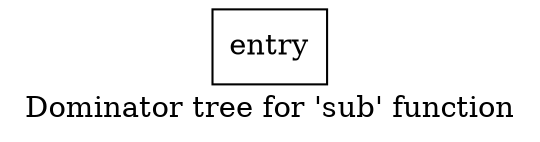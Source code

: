 digraph "Dominator tree for 'sub' function" {
	label="Dominator tree for 'sub' function";

	Node0x560ad40f78d0 [shape=record,label="{entry}"];
}
